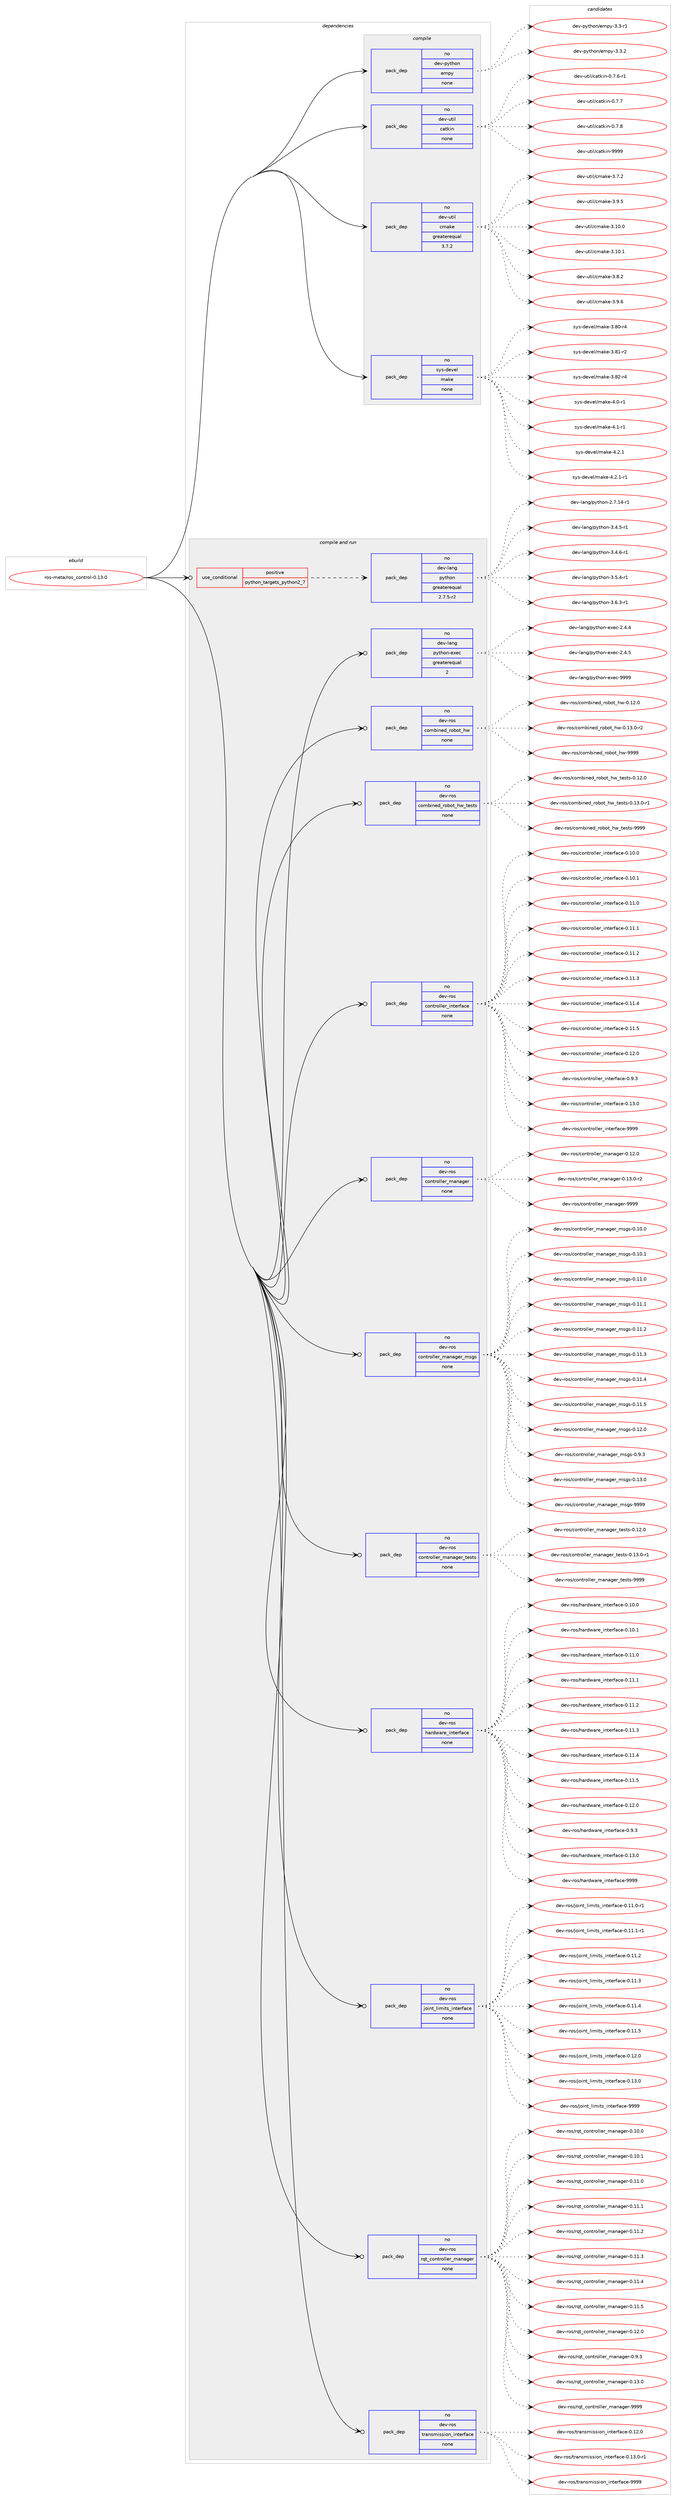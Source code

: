 digraph prolog {

# *************
# Graph options
# *************

newrank=true;
concentrate=true;
compound=true;
graph [rankdir=LR,fontname=Helvetica,fontsize=10,ranksep=1.5];#, ranksep=2.5, nodesep=0.2];
edge  [arrowhead=vee];
node  [fontname=Helvetica,fontsize=10];

# **********
# The ebuild
# **********

subgraph cluster_leftcol {
color=gray;
rank=same;
label=<<i>ebuild</i>>;
id [label="ros-meta/ros_control-0.13.0", color=red, width=4, href="../ros-meta/ros_control-0.13.0.svg"];
}

# ****************
# The dependencies
# ****************

subgraph cluster_midcol {
color=gray;
label=<<i>dependencies</i>>;
subgraph cluster_compile {
fillcolor="#eeeeee";
style=filled;
label=<<i>compile</i>>;
subgraph pack1937 {
dependency2791 [label=<<TABLE BORDER="0" CELLBORDER="1" CELLSPACING="0" CELLPADDING="4" WIDTH="220"><TR><TD ROWSPAN="6" CELLPADDING="30">pack_dep</TD></TR><TR><TD WIDTH="110">no</TD></TR><TR><TD>dev-python</TD></TR><TR><TD>empy</TD></TR><TR><TD>none</TD></TR><TR><TD></TD></TR></TABLE>>, shape=none, color=blue];
}
id:e -> dependency2791:w [weight=20,style="solid",arrowhead="vee"];
subgraph pack1938 {
dependency2792 [label=<<TABLE BORDER="0" CELLBORDER="1" CELLSPACING="0" CELLPADDING="4" WIDTH="220"><TR><TD ROWSPAN="6" CELLPADDING="30">pack_dep</TD></TR><TR><TD WIDTH="110">no</TD></TR><TR><TD>dev-util</TD></TR><TR><TD>catkin</TD></TR><TR><TD>none</TD></TR><TR><TD></TD></TR></TABLE>>, shape=none, color=blue];
}
id:e -> dependency2792:w [weight=20,style="solid",arrowhead="vee"];
subgraph pack1939 {
dependency2793 [label=<<TABLE BORDER="0" CELLBORDER="1" CELLSPACING="0" CELLPADDING="4" WIDTH="220"><TR><TD ROWSPAN="6" CELLPADDING="30">pack_dep</TD></TR><TR><TD WIDTH="110">no</TD></TR><TR><TD>dev-util</TD></TR><TR><TD>cmake</TD></TR><TR><TD>greaterequal</TD></TR><TR><TD>3.7.2</TD></TR></TABLE>>, shape=none, color=blue];
}
id:e -> dependency2793:w [weight=20,style="solid",arrowhead="vee"];
subgraph pack1940 {
dependency2794 [label=<<TABLE BORDER="0" CELLBORDER="1" CELLSPACING="0" CELLPADDING="4" WIDTH="220"><TR><TD ROWSPAN="6" CELLPADDING="30">pack_dep</TD></TR><TR><TD WIDTH="110">no</TD></TR><TR><TD>sys-devel</TD></TR><TR><TD>make</TD></TR><TR><TD>none</TD></TR><TR><TD></TD></TR></TABLE>>, shape=none, color=blue];
}
id:e -> dependency2794:w [weight=20,style="solid",arrowhead="vee"];
}
subgraph cluster_compileandrun {
fillcolor="#eeeeee";
style=filled;
label=<<i>compile and run</i>>;
subgraph cond776 {
dependency2795 [label=<<TABLE BORDER="0" CELLBORDER="1" CELLSPACING="0" CELLPADDING="4"><TR><TD ROWSPAN="3" CELLPADDING="10">use_conditional</TD></TR><TR><TD>positive</TD></TR><TR><TD>python_targets_python2_7</TD></TR></TABLE>>, shape=none, color=red];
subgraph pack1941 {
dependency2796 [label=<<TABLE BORDER="0" CELLBORDER="1" CELLSPACING="0" CELLPADDING="4" WIDTH="220"><TR><TD ROWSPAN="6" CELLPADDING="30">pack_dep</TD></TR><TR><TD WIDTH="110">no</TD></TR><TR><TD>dev-lang</TD></TR><TR><TD>python</TD></TR><TR><TD>greaterequal</TD></TR><TR><TD>2.7.5-r2</TD></TR></TABLE>>, shape=none, color=blue];
}
dependency2795:e -> dependency2796:w [weight=20,style="dashed",arrowhead="vee"];
}
id:e -> dependency2795:w [weight=20,style="solid",arrowhead="odotvee"];
subgraph pack1942 {
dependency2797 [label=<<TABLE BORDER="0" CELLBORDER="1" CELLSPACING="0" CELLPADDING="4" WIDTH="220"><TR><TD ROWSPAN="6" CELLPADDING="30">pack_dep</TD></TR><TR><TD WIDTH="110">no</TD></TR><TR><TD>dev-lang</TD></TR><TR><TD>python-exec</TD></TR><TR><TD>greaterequal</TD></TR><TR><TD>2</TD></TR></TABLE>>, shape=none, color=blue];
}
id:e -> dependency2797:w [weight=20,style="solid",arrowhead="odotvee"];
subgraph pack1943 {
dependency2798 [label=<<TABLE BORDER="0" CELLBORDER="1" CELLSPACING="0" CELLPADDING="4" WIDTH="220"><TR><TD ROWSPAN="6" CELLPADDING="30">pack_dep</TD></TR><TR><TD WIDTH="110">no</TD></TR><TR><TD>dev-ros</TD></TR><TR><TD>combined_robot_hw</TD></TR><TR><TD>none</TD></TR><TR><TD></TD></TR></TABLE>>, shape=none, color=blue];
}
id:e -> dependency2798:w [weight=20,style="solid",arrowhead="odotvee"];
subgraph pack1944 {
dependency2799 [label=<<TABLE BORDER="0" CELLBORDER="1" CELLSPACING="0" CELLPADDING="4" WIDTH="220"><TR><TD ROWSPAN="6" CELLPADDING="30">pack_dep</TD></TR><TR><TD WIDTH="110">no</TD></TR><TR><TD>dev-ros</TD></TR><TR><TD>combined_robot_hw_tests</TD></TR><TR><TD>none</TD></TR><TR><TD></TD></TR></TABLE>>, shape=none, color=blue];
}
id:e -> dependency2799:w [weight=20,style="solid",arrowhead="odotvee"];
subgraph pack1945 {
dependency2800 [label=<<TABLE BORDER="0" CELLBORDER="1" CELLSPACING="0" CELLPADDING="4" WIDTH="220"><TR><TD ROWSPAN="6" CELLPADDING="30">pack_dep</TD></TR><TR><TD WIDTH="110">no</TD></TR><TR><TD>dev-ros</TD></TR><TR><TD>controller_interface</TD></TR><TR><TD>none</TD></TR><TR><TD></TD></TR></TABLE>>, shape=none, color=blue];
}
id:e -> dependency2800:w [weight=20,style="solid",arrowhead="odotvee"];
subgraph pack1946 {
dependency2801 [label=<<TABLE BORDER="0" CELLBORDER="1" CELLSPACING="0" CELLPADDING="4" WIDTH="220"><TR><TD ROWSPAN="6" CELLPADDING="30">pack_dep</TD></TR><TR><TD WIDTH="110">no</TD></TR><TR><TD>dev-ros</TD></TR><TR><TD>controller_manager</TD></TR><TR><TD>none</TD></TR><TR><TD></TD></TR></TABLE>>, shape=none, color=blue];
}
id:e -> dependency2801:w [weight=20,style="solid",arrowhead="odotvee"];
subgraph pack1947 {
dependency2802 [label=<<TABLE BORDER="0" CELLBORDER="1" CELLSPACING="0" CELLPADDING="4" WIDTH="220"><TR><TD ROWSPAN="6" CELLPADDING="30">pack_dep</TD></TR><TR><TD WIDTH="110">no</TD></TR><TR><TD>dev-ros</TD></TR><TR><TD>controller_manager_msgs</TD></TR><TR><TD>none</TD></TR><TR><TD></TD></TR></TABLE>>, shape=none, color=blue];
}
id:e -> dependency2802:w [weight=20,style="solid",arrowhead="odotvee"];
subgraph pack1948 {
dependency2803 [label=<<TABLE BORDER="0" CELLBORDER="1" CELLSPACING="0" CELLPADDING="4" WIDTH="220"><TR><TD ROWSPAN="6" CELLPADDING="30">pack_dep</TD></TR><TR><TD WIDTH="110">no</TD></TR><TR><TD>dev-ros</TD></TR><TR><TD>controller_manager_tests</TD></TR><TR><TD>none</TD></TR><TR><TD></TD></TR></TABLE>>, shape=none, color=blue];
}
id:e -> dependency2803:w [weight=20,style="solid",arrowhead="odotvee"];
subgraph pack1949 {
dependency2804 [label=<<TABLE BORDER="0" CELLBORDER="1" CELLSPACING="0" CELLPADDING="4" WIDTH="220"><TR><TD ROWSPAN="6" CELLPADDING="30">pack_dep</TD></TR><TR><TD WIDTH="110">no</TD></TR><TR><TD>dev-ros</TD></TR><TR><TD>hardware_interface</TD></TR><TR><TD>none</TD></TR><TR><TD></TD></TR></TABLE>>, shape=none, color=blue];
}
id:e -> dependency2804:w [weight=20,style="solid",arrowhead="odotvee"];
subgraph pack1950 {
dependency2805 [label=<<TABLE BORDER="0" CELLBORDER="1" CELLSPACING="0" CELLPADDING="4" WIDTH="220"><TR><TD ROWSPAN="6" CELLPADDING="30">pack_dep</TD></TR><TR><TD WIDTH="110">no</TD></TR><TR><TD>dev-ros</TD></TR><TR><TD>joint_limits_interface</TD></TR><TR><TD>none</TD></TR><TR><TD></TD></TR></TABLE>>, shape=none, color=blue];
}
id:e -> dependency2805:w [weight=20,style="solid",arrowhead="odotvee"];
subgraph pack1951 {
dependency2806 [label=<<TABLE BORDER="0" CELLBORDER="1" CELLSPACING="0" CELLPADDING="4" WIDTH="220"><TR><TD ROWSPAN="6" CELLPADDING="30">pack_dep</TD></TR><TR><TD WIDTH="110">no</TD></TR><TR><TD>dev-ros</TD></TR><TR><TD>rqt_controller_manager</TD></TR><TR><TD>none</TD></TR><TR><TD></TD></TR></TABLE>>, shape=none, color=blue];
}
id:e -> dependency2806:w [weight=20,style="solid",arrowhead="odotvee"];
subgraph pack1952 {
dependency2807 [label=<<TABLE BORDER="0" CELLBORDER="1" CELLSPACING="0" CELLPADDING="4" WIDTH="220"><TR><TD ROWSPAN="6" CELLPADDING="30">pack_dep</TD></TR><TR><TD WIDTH="110">no</TD></TR><TR><TD>dev-ros</TD></TR><TR><TD>transmission_interface</TD></TR><TR><TD>none</TD></TR><TR><TD></TD></TR></TABLE>>, shape=none, color=blue];
}
id:e -> dependency2807:w [weight=20,style="solid",arrowhead="odotvee"];
}
subgraph cluster_run {
fillcolor="#eeeeee";
style=filled;
label=<<i>run</i>>;
}
}

# **************
# The candidates
# **************

subgraph cluster_choices {
rank=same;
color=gray;
label=<<i>candidates</i>>;

subgraph choice1937 {
color=black;
nodesep=1;
choice1001011184511212111610411111047101109112121455146514511449 [label="dev-python/empy-3.3-r1", color=red, width=4,href="../dev-python/empy-3.3-r1.svg"];
choice1001011184511212111610411111047101109112121455146514650 [label="dev-python/empy-3.3.2", color=red, width=4,href="../dev-python/empy-3.3.2.svg"];
dependency2791:e -> choice1001011184511212111610411111047101109112121455146514511449:w [style=dotted,weight="100"];
dependency2791:e -> choice1001011184511212111610411111047101109112121455146514650:w [style=dotted,weight="100"];
}
subgraph choice1938 {
color=black;
nodesep=1;
choice100101118451171161051084799971161071051104548465546544511449 [label="dev-util/catkin-0.7.6-r1", color=red, width=4,href="../dev-util/catkin-0.7.6-r1.svg"];
choice10010111845117116105108479997116107105110454846554655 [label="dev-util/catkin-0.7.7", color=red, width=4,href="../dev-util/catkin-0.7.7.svg"];
choice10010111845117116105108479997116107105110454846554656 [label="dev-util/catkin-0.7.8", color=red, width=4,href="../dev-util/catkin-0.7.8.svg"];
choice100101118451171161051084799971161071051104557575757 [label="dev-util/catkin-9999", color=red, width=4,href="../dev-util/catkin-9999.svg"];
dependency2792:e -> choice100101118451171161051084799971161071051104548465546544511449:w [style=dotted,weight="100"];
dependency2792:e -> choice10010111845117116105108479997116107105110454846554655:w [style=dotted,weight="100"];
dependency2792:e -> choice10010111845117116105108479997116107105110454846554656:w [style=dotted,weight="100"];
dependency2792:e -> choice100101118451171161051084799971161071051104557575757:w [style=dotted,weight="100"];
}
subgraph choice1939 {
color=black;
nodesep=1;
choice10010111845117116105108479910997107101455146554650 [label="dev-util/cmake-3.7.2", color=red, width=4,href="../dev-util/cmake-3.7.2.svg"];
choice10010111845117116105108479910997107101455146574653 [label="dev-util/cmake-3.9.5", color=red, width=4,href="../dev-util/cmake-3.9.5.svg"];
choice1001011184511711610510847991099710710145514649484648 [label="dev-util/cmake-3.10.0", color=red, width=4,href="../dev-util/cmake-3.10.0.svg"];
choice1001011184511711610510847991099710710145514649484649 [label="dev-util/cmake-3.10.1", color=red, width=4,href="../dev-util/cmake-3.10.1.svg"];
choice10010111845117116105108479910997107101455146564650 [label="dev-util/cmake-3.8.2", color=red, width=4,href="../dev-util/cmake-3.8.2.svg"];
choice10010111845117116105108479910997107101455146574654 [label="dev-util/cmake-3.9.6", color=red, width=4,href="../dev-util/cmake-3.9.6.svg"];
dependency2793:e -> choice10010111845117116105108479910997107101455146554650:w [style=dotted,weight="100"];
dependency2793:e -> choice10010111845117116105108479910997107101455146574653:w [style=dotted,weight="100"];
dependency2793:e -> choice1001011184511711610510847991099710710145514649484648:w [style=dotted,weight="100"];
dependency2793:e -> choice1001011184511711610510847991099710710145514649484649:w [style=dotted,weight="100"];
dependency2793:e -> choice10010111845117116105108479910997107101455146564650:w [style=dotted,weight="100"];
dependency2793:e -> choice10010111845117116105108479910997107101455146574654:w [style=dotted,weight="100"];
}
subgraph choice1940 {
color=black;
nodesep=1;
choice11512111545100101118101108471099710710145514656484511452 [label="sys-devel/make-3.80-r4", color=red, width=4,href="../sys-devel/make-3.80-r4.svg"];
choice11512111545100101118101108471099710710145514656494511450 [label="sys-devel/make-3.81-r2", color=red, width=4,href="../sys-devel/make-3.81-r2.svg"];
choice11512111545100101118101108471099710710145514656504511452 [label="sys-devel/make-3.82-r4", color=red, width=4,href="../sys-devel/make-3.82-r4.svg"];
choice115121115451001011181011084710997107101455246484511449 [label="sys-devel/make-4.0-r1", color=red, width=4,href="../sys-devel/make-4.0-r1.svg"];
choice115121115451001011181011084710997107101455246494511449 [label="sys-devel/make-4.1-r1", color=red, width=4,href="../sys-devel/make-4.1-r1.svg"];
choice115121115451001011181011084710997107101455246504649 [label="sys-devel/make-4.2.1", color=red, width=4,href="../sys-devel/make-4.2.1.svg"];
choice1151211154510010111810110847109971071014552465046494511449 [label="sys-devel/make-4.2.1-r1", color=red, width=4,href="../sys-devel/make-4.2.1-r1.svg"];
dependency2794:e -> choice11512111545100101118101108471099710710145514656484511452:w [style=dotted,weight="100"];
dependency2794:e -> choice11512111545100101118101108471099710710145514656494511450:w [style=dotted,weight="100"];
dependency2794:e -> choice11512111545100101118101108471099710710145514656504511452:w [style=dotted,weight="100"];
dependency2794:e -> choice115121115451001011181011084710997107101455246484511449:w [style=dotted,weight="100"];
dependency2794:e -> choice115121115451001011181011084710997107101455246494511449:w [style=dotted,weight="100"];
dependency2794:e -> choice115121115451001011181011084710997107101455246504649:w [style=dotted,weight="100"];
dependency2794:e -> choice1151211154510010111810110847109971071014552465046494511449:w [style=dotted,weight="100"];
}
subgraph choice1941 {
color=black;
nodesep=1;
choice100101118451089711010347112121116104111110455046554649524511449 [label="dev-lang/python-2.7.14-r1", color=red, width=4,href="../dev-lang/python-2.7.14-r1.svg"];
choice1001011184510897110103471121211161041111104551465246534511449 [label="dev-lang/python-3.4.5-r1", color=red, width=4,href="../dev-lang/python-3.4.5-r1.svg"];
choice1001011184510897110103471121211161041111104551465246544511449 [label="dev-lang/python-3.4.6-r1", color=red, width=4,href="../dev-lang/python-3.4.6-r1.svg"];
choice1001011184510897110103471121211161041111104551465346524511449 [label="dev-lang/python-3.5.4-r1", color=red, width=4,href="../dev-lang/python-3.5.4-r1.svg"];
choice1001011184510897110103471121211161041111104551465446514511449 [label="dev-lang/python-3.6.3-r1", color=red, width=4,href="../dev-lang/python-3.6.3-r1.svg"];
dependency2796:e -> choice100101118451089711010347112121116104111110455046554649524511449:w [style=dotted,weight="100"];
dependency2796:e -> choice1001011184510897110103471121211161041111104551465246534511449:w [style=dotted,weight="100"];
dependency2796:e -> choice1001011184510897110103471121211161041111104551465246544511449:w [style=dotted,weight="100"];
dependency2796:e -> choice1001011184510897110103471121211161041111104551465346524511449:w [style=dotted,weight="100"];
dependency2796:e -> choice1001011184510897110103471121211161041111104551465446514511449:w [style=dotted,weight="100"];
}
subgraph choice1942 {
color=black;
nodesep=1;
choice1001011184510897110103471121211161041111104510112010199455046524652 [label="dev-lang/python-exec-2.4.4", color=red, width=4,href="../dev-lang/python-exec-2.4.4.svg"];
choice1001011184510897110103471121211161041111104510112010199455046524653 [label="dev-lang/python-exec-2.4.5", color=red, width=4,href="../dev-lang/python-exec-2.4.5.svg"];
choice10010111845108971101034711212111610411111045101120101994557575757 [label="dev-lang/python-exec-9999", color=red, width=4,href="../dev-lang/python-exec-9999.svg"];
dependency2797:e -> choice1001011184510897110103471121211161041111104510112010199455046524652:w [style=dotted,weight="100"];
dependency2797:e -> choice1001011184510897110103471121211161041111104510112010199455046524653:w [style=dotted,weight="100"];
dependency2797:e -> choice10010111845108971101034711212111610411111045101120101994557575757:w [style=dotted,weight="100"];
}
subgraph choice1943 {
color=black;
nodesep=1;
choice1001011184511411111547991111099810511010110095114111981111169510411945484649504648 [label="dev-ros/combined_robot_hw-0.12.0", color=red, width=4,href="../dev-ros/combined_robot_hw-0.12.0.svg"];
choice10010111845114111115479911110998105110101100951141119811111695104119454846495146484511450 [label="dev-ros/combined_robot_hw-0.13.0-r2", color=red, width=4,href="../dev-ros/combined_robot_hw-0.13.0-r2.svg"];
choice100101118451141111154799111109981051101011009511411198111116951041194557575757 [label="dev-ros/combined_robot_hw-9999", color=red, width=4,href="../dev-ros/combined_robot_hw-9999.svg"];
dependency2798:e -> choice1001011184511411111547991111099810511010110095114111981111169510411945484649504648:w [style=dotted,weight="100"];
dependency2798:e -> choice10010111845114111115479911110998105110101100951141119811111695104119454846495146484511450:w [style=dotted,weight="100"];
dependency2798:e -> choice100101118451141111154799111109981051101011009511411198111116951041194557575757:w [style=dotted,weight="100"];
}
subgraph choice1944 {
color=black;
nodesep=1;
choice100101118451141111154799111109981051101011009511411198111116951041199511610111511611545484649504648 [label="dev-ros/combined_robot_hw_tests-0.12.0", color=red, width=4,href="../dev-ros/combined_robot_hw_tests-0.12.0.svg"];
choice1001011184511411111547991111099810511010110095114111981111169510411995116101115116115454846495146484511449 [label="dev-ros/combined_robot_hw_tests-0.13.0-r1", color=red, width=4,href="../dev-ros/combined_robot_hw_tests-0.13.0-r1.svg"];
choice10010111845114111115479911110998105110101100951141119811111695104119951161011151161154557575757 [label="dev-ros/combined_robot_hw_tests-9999", color=red, width=4,href="../dev-ros/combined_robot_hw_tests-9999.svg"];
dependency2799:e -> choice100101118451141111154799111109981051101011009511411198111116951041199511610111511611545484649504648:w [style=dotted,weight="100"];
dependency2799:e -> choice1001011184511411111547991111099810511010110095114111981111169510411995116101115116115454846495146484511449:w [style=dotted,weight="100"];
dependency2799:e -> choice10010111845114111115479911110998105110101100951141119811111695104119951161011151161154557575757:w [style=dotted,weight="100"];
}
subgraph choice1945 {
color=black;
nodesep=1;
choice10010111845114111115479911111011611411110810810111495105110116101114102979910145484649484648 [label="dev-ros/controller_interface-0.10.0", color=red, width=4,href="../dev-ros/controller_interface-0.10.0.svg"];
choice10010111845114111115479911111011611411110810810111495105110116101114102979910145484649484649 [label="dev-ros/controller_interface-0.10.1", color=red, width=4,href="../dev-ros/controller_interface-0.10.1.svg"];
choice10010111845114111115479911111011611411110810810111495105110116101114102979910145484649494648 [label="dev-ros/controller_interface-0.11.0", color=red, width=4,href="../dev-ros/controller_interface-0.11.0.svg"];
choice10010111845114111115479911111011611411110810810111495105110116101114102979910145484649494649 [label="dev-ros/controller_interface-0.11.1", color=red, width=4,href="../dev-ros/controller_interface-0.11.1.svg"];
choice10010111845114111115479911111011611411110810810111495105110116101114102979910145484649494650 [label="dev-ros/controller_interface-0.11.2", color=red, width=4,href="../dev-ros/controller_interface-0.11.2.svg"];
choice10010111845114111115479911111011611411110810810111495105110116101114102979910145484649494651 [label="dev-ros/controller_interface-0.11.3", color=red, width=4,href="../dev-ros/controller_interface-0.11.3.svg"];
choice10010111845114111115479911111011611411110810810111495105110116101114102979910145484649494652 [label="dev-ros/controller_interface-0.11.4", color=red, width=4,href="../dev-ros/controller_interface-0.11.4.svg"];
choice10010111845114111115479911111011611411110810810111495105110116101114102979910145484649494653 [label="dev-ros/controller_interface-0.11.5", color=red, width=4,href="../dev-ros/controller_interface-0.11.5.svg"];
choice10010111845114111115479911111011611411110810810111495105110116101114102979910145484649504648 [label="dev-ros/controller_interface-0.12.0", color=red, width=4,href="../dev-ros/controller_interface-0.12.0.svg"];
choice100101118451141111154799111110116114111108108101114951051101161011141029799101454846574651 [label="dev-ros/controller_interface-0.9.3", color=red, width=4,href="../dev-ros/controller_interface-0.9.3.svg"];
choice10010111845114111115479911111011611411110810810111495105110116101114102979910145484649514648 [label="dev-ros/controller_interface-0.13.0", color=red, width=4,href="../dev-ros/controller_interface-0.13.0.svg"];
choice1001011184511411111547991111101161141111081081011149510511011610111410297991014557575757 [label="dev-ros/controller_interface-9999", color=red, width=4,href="../dev-ros/controller_interface-9999.svg"];
dependency2800:e -> choice10010111845114111115479911111011611411110810810111495105110116101114102979910145484649484648:w [style=dotted,weight="100"];
dependency2800:e -> choice10010111845114111115479911111011611411110810810111495105110116101114102979910145484649484649:w [style=dotted,weight="100"];
dependency2800:e -> choice10010111845114111115479911111011611411110810810111495105110116101114102979910145484649494648:w [style=dotted,weight="100"];
dependency2800:e -> choice10010111845114111115479911111011611411110810810111495105110116101114102979910145484649494649:w [style=dotted,weight="100"];
dependency2800:e -> choice10010111845114111115479911111011611411110810810111495105110116101114102979910145484649494650:w [style=dotted,weight="100"];
dependency2800:e -> choice10010111845114111115479911111011611411110810810111495105110116101114102979910145484649494651:w [style=dotted,weight="100"];
dependency2800:e -> choice10010111845114111115479911111011611411110810810111495105110116101114102979910145484649494652:w [style=dotted,weight="100"];
dependency2800:e -> choice10010111845114111115479911111011611411110810810111495105110116101114102979910145484649494653:w [style=dotted,weight="100"];
dependency2800:e -> choice10010111845114111115479911111011611411110810810111495105110116101114102979910145484649504648:w [style=dotted,weight="100"];
dependency2800:e -> choice100101118451141111154799111110116114111108108101114951051101161011141029799101454846574651:w [style=dotted,weight="100"];
dependency2800:e -> choice10010111845114111115479911111011611411110810810111495105110116101114102979910145484649514648:w [style=dotted,weight="100"];
dependency2800:e -> choice1001011184511411111547991111101161141111081081011149510511011610111410297991014557575757:w [style=dotted,weight="100"];
}
subgraph choice1946 {
color=black;
nodesep=1;
choice10010111845114111115479911111011611411110810810111495109971109710310111445484649504648 [label="dev-ros/controller_manager-0.12.0", color=red, width=4,href="../dev-ros/controller_manager-0.12.0.svg"];
choice100101118451141111154799111110116114111108108101114951099711097103101114454846495146484511450 [label="dev-ros/controller_manager-0.13.0-r2", color=red, width=4,href="../dev-ros/controller_manager-0.13.0-r2.svg"];
choice1001011184511411111547991111101161141111081081011149510997110971031011144557575757 [label="dev-ros/controller_manager-9999", color=red, width=4,href="../dev-ros/controller_manager-9999.svg"];
dependency2801:e -> choice10010111845114111115479911111011611411110810810111495109971109710310111445484649504648:w [style=dotted,weight="100"];
dependency2801:e -> choice100101118451141111154799111110116114111108108101114951099711097103101114454846495146484511450:w [style=dotted,weight="100"];
dependency2801:e -> choice1001011184511411111547991111101161141111081081011149510997110971031011144557575757:w [style=dotted,weight="100"];
}
subgraph choice1947 {
color=black;
nodesep=1;
choice1001011184511411111547991111101161141111081081011149510997110971031011149510911510311545484649484648 [label="dev-ros/controller_manager_msgs-0.10.0", color=red, width=4,href="../dev-ros/controller_manager_msgs-0.10.0.svg"];
choice1001011184511411111547991111101161141111081081011149510997110971031011149510911510311545484649484649 [label="dev-ros/controller_manager_msgs-0.10.1", color=red, width=4,href="../dev-ros/controller_manager_msgs-0.10.1.svg"];
choice1001011184511411111547991111101161141111081081011149510997110971031011149510911510311545484649494648 [label="dev-ros/controller_manager_msgs-0.11.0", color=red, width=4,href="../dev-ros/controller_manager_msgs-0.11.0.svg"];
choice1001011184511411111547991111101161141111081081011149510997110971031011149510911510311545484649494649 [label="dev-ros/controller_manager_msgs-0.11.1", color=red, width=4,href="../dev-ros/controller_manager_msgs-0.11.1.svg"];
choice1001011184511411111547991111101161141111081081011149510997110971031011149510911510311545484649494650 [label="dev-ros/controller_manager_msgs-0.11.2", color=red, width=4,href="../dev-ros/controller_manager_msgs-0.11.2.svg"];
choice1001011184511411111547991111101161141111081081011149510997110971031011149510911510311545484649494651 [label="dev-ros/controller_manager_msgs-0.11.3", color=red, width=4,href="../dev-ros/controller_manager_msgs-0.11.3.svg"];
choice1001011184511411111547991111101161141111081081011149510997110971031011149510911510311545484649494652 [label="dev-ros/controller_manager_msgs-0.11.4", color=red, width=4,href="../dev-ros/controller_manager_msgs-0.11.4.svg"];
choice1001011184511411111547991111101161141111081081011149510997110971031011149510911510311545484649494653 [label="dev-ros/controller_manager_msgs-0.11.5", color=red, width=4,href="../dev-ros/controller_manager_msgs-0.11.5.svg"];
choice1001011184511411111547991111101161141111081081011149510997110971031011149510911510311545484649504648 [label="dev-ros/controller_manager_msgs-0.12.0", color=red, width=4,href="../dev-ros/controller_manager_msgs-0.12.0.svg"];
choice10010111845114111115479911111011611411110810810111495109971109710310111495109115103115454846574651 [label="dev-ros/controller_manager_msgs-0.9.3", color=red, width=4,href="../dev-ros/controller_manager_msgs-0.9.3.svg"];
choice1001011184511411111547991111101161141111081081011149510997110971031011149510911510311545484649514648 [label="dev-ros/controller_manager_msgs-0.13.0", color=red, width=4,href="../dev-ros/controller_manager_msgs-0.13.0.svg"];
choice100101118451141111154799111110116114111108108101114951099711097103101114951091151031154557575757 [label="dev-ros/controller_manager_msgs-9999", color=red, width=4,href="../dev-ros/controller_manager_msgs-9999.svg"];
dependency2802:e -> choice1001011184511411111547991111101161141111081081011149510997110971031011149510911510311545484649484648:w [style=dotted,weight="100"];
dependency2802:e -> choice1001011184511411111547991111101161141111081081011149510997110971031011149510911510311545484649484649:w [style=dotted,weight="100"];
dependency2802:e -> choice1001011184511411111547991111101161141111081081011149510997110971031011149510911510311545484649494648:w [style=dotted,weight="100"];
dependency2802:e -> choice1001011184511411111547991111101161141111081081011149510997110971031011149510911510311545484649494649:w [style=dotted,weight="100"];
dependency2802:e -> choice1001011184511411111547991111101161141111081081011149510997110971031011149510911510311545484649494650:w [style=dotted,weight="100"];
dependency2802:e -> choice1001011184511411111547991111101161141111081081011149510997110971031011149510911510311545484649494651:w [style=dotted,weight="100"];
dependency2802:e -> choice1001011184511411111547991111101161141111081081011149510997110971031011149510911510311545484649494652:w [style=dotted,weight="100"];
dependency2802:e -> choice1001011184511411111547991111101161141111081081011149510997110971031011149510911510311545484649494653:w [style=dotted,weight="100"];
dependency2802:e -> choice1001011184511411111547991111101161141111081081011149510997110971031011149510911510311545484649504648:w [style=dotted,weight="100"];
dependency2802:e -> choice10010111845114111115479911111011611411110810810111495109971109710310111495109115103115454846574651:w [style=dotted,weight="100"];
dependency2802:e -> choice1001011184511411111547991111101161141111081081011149510997110971031011149510911510311545484649514648:w [style=dotted,weight="100"];
dependency2802:e -> choice100101118451141111154799111110116114111108108101114951099711097103101114951091151031154557575757:w [style=dotted,weight="100"];
}
subgraph choice1948 {
color=black;
nodesep=1;
choice1001011184511411111547991111101161141111081081011149510997110971031011149511610111511611545484649504648 [label="dev-ros/controller_manager_tests-0.12.0", color=red, width=4,href="../dev-ros/controller_manager_tests-0.12.0.svg"];
choice10010111845114111115479911111011611411110810810111495109971109710310111495116101115116115454846495146484511449 [label="dev-ros/controller_manager_tests-0.13.0-r1", color=red, width=4,href="../dev-ros/controller_manager_tests-0.13.0-r1.svg"];
choice100101118451141111154799111110116114111108108101114951099711097103101114951161011151161154557575757 [label="dev-ros/controller_manager_tests-9999", color=red, width=4,href="../dev-ros/controller_manager_tests-9999.svg"];
dependency2803:e -> choice1001011184511411111547991111101161141111081081011149510997110971031011149511610111511611545484649504648:w [style=dotted,weight="100"];
dependency2803:e -> choice10010111845114111115479911111011611411110810810111495109971109710310111495116101115116115454846495146484511449:w [style=dotted,weight="100"];
dependency2803:e -> choice100101118451141111154799111110116114111108108101114951099711097103101114951161011151161154557575757:w [style=dotted,weight="100"];
}
subgraph choice1949 {
color=black;
nodesep=1;
choice1001011184511411111547104971141001199711410195105110116101114102979910145484649484648 [label="dev-ros/hardware_interface-0.10.0", color=red, width=4,href="../dev-ros/hardware_interface-0.10.0.svg"];
choice1001011184511411111547104971141001199711410195105110116101114102979910145484649484649 [label="dev-ros/hardware_interface-0.10.1", color=red, width=4,href="../dev-ros/hardware_interface-0.10.1.svg"];
choice1001011184511411111547104971141001199711410195105110116101114102979910145484649494648 [label="dev-ros/hardware_interface-0.11.0", color=red, width=4,href="../dev-ros/hardware_interface-0.11.0.svg"];
choice1001011184511411111547104971141001199711410195105110116101114102979910145484649494649 [label="dev-ros/hardware_interface-0.11.1", color=red, width=4,href="../dev-ros/hardware_interface-0.11.1.svg"];
choice1001011184511411111547104971141001199711410195105110116101114102979910145484649494650 [label="dev-ros/hardware_interface-0.11.2", color=red, width=4,href="../dev-ros/hardware_interface-0.11.2.svg"];
choice1001011184511411111547104971141001199711410195105110116101114102979910145484649494651 [label="dev-ros/hardware_interface-0.11.3", color=red, width=4,href="../dev-ros/hardware_interface-0.11.3.svg"];
choice1001011184511411111547104971141001199711410195105110116101114102979910145484649494652 [label="dev-ros/hardware_interface-0.11.4", color=red, width=4,href="../dev-ros/hardware_interface-0.11.4.svg"];
choice1001011184511411111547104971141001199711410195105110116101114102979910145484649494653 [label="dev-ros/hardware_interface-0.11.5", color=red, width=4,href="../dev-ros/hardware_interface-0.11.5.svg"];
choice1001011184511411111547104971141001199711410195105110116101114102979910145484649504648 [label="dev-ros/hardware_interface-0.12.0", color=red, width=4,href="../dev-ros/hardware_interface-0.12.0.svg"];
choice10010111845114111115471049711410011997114101951051101161011141029799101454846574651 [label="dev-ros/hardware_interface-0.9.3", color=red, width=4,href="../dev-ros/hardware_interface-0.9.3.svg"];
choice1001011184511411111547104971141001199711410195105110116101114102979910145484649514648 [label="dev-ros/hardware_interface-0.13.0", color=red, width=4,href="../dev-ros/hardware_interface-0.13.0.svg"];
choice100101118451141111154710497114100119971141019510511011610111410297991014557575757 [label="dev-ros/hardware_interface-9999", color=red, width=4,href="../dev-ros/hardware_interface-9999.svg"];
dependency2804:e -> choice1001011184511411111547104971141001199711410195105110116101114102979910145484649484648:w [style=dotted,weight="100"];
dependency2804:e -> choice1001011184511411111547104971141001199711410195105110116101114102979910145484649484649:w [style=dotted,weight="100"];
dependency2804:e -> choice1001011184511411111547104971141001199711410195105110116101114102979910145484649494648:w [style=dotted,weight="100"];
dependency2804:e -> choice1001011184511411111547104971141001199711410195105110116101114102979910145484649494649:w [style=dotted,weight="100"];
dependency2804:e -> choice1001011184511411111547104971141001199711410195105110116101114102979910145484649494650:w [style=dotted,weight="100"];
dependency2804:e -> choice1001011184511411111547104971141001199711410195105110116101114102979910145484649494651:w [style=dotted,weight="100"];
dependency2804:e -> choice1001011184511411111547104971141001199711410195105110116101114102979910145484649494652:w [style=dotted,weight="100"];
dependency2804:e -> choice1001011184511411111547104971141001199711410195105110116101114102979910145484649494653:w [style=dotted,weight="100"];
dependency2804:e -> choice1001011184511411111547104971141001199711410195105110116101114102979910145484649504648:w [style=dotted,weight="100"];
dependency2804:e -> choice10010111845114111115471049711410011997114101951051101161011141029799101454846574651:w [style=dotted,weight="100"];
dependency2804:e -> choice1001011184511411111547104971141001199711410195105110116101114102979910145484649514648:w [style=dotted,weight="100"];
dependency2804:e -> choice100101118451141111154710497114100119971141019510511011610111410297991014557575757:w [style=dotted,weight="100"];
}
subgraph choice1950 {
color=black;
nodesep=1;
choice100101118451141111154710611110511011695108105109105116115951051101161011141029799101454846494946484511449 [label="dev-ros/joint_limits_interface-0.11.0-r1", color=red, width=4,href="../dev-ros/joint_limits_interface-0.11.0-r1.svg"];
choice100101118451141111154710611110511011695108105109105116115951051101161011141029799101454846494946494511449 [label="dev-ros/joint_limits_interface-0.11.1-r1", color=red, width=4,href="../dev-ros/joint_limits_interface-0.11.1-r1.svg"];
choice10010111845114111115471061111051101169510810510910511611595105110116101114102979910145484649494650 [label="dev-ros/joint_limits_interface-0.11.2", color=red, width=4,href="../dev-ros/joint_limits_interface-0.11.2.svg"];
choice10010111845114111115471061111051101169510810510910511611595105110116101114102979910145484649494651 [label="dev-ros/joint_limits_interface-0.11.3", color=red, width=4,href="../dev-ros/joint_limits_interface-0.11.3.svg"];
choice10010111845114111115471061111051101169510810510910511611595105110116101114102979910145484649494652 [label="dev-ros/joint_limits_interface-0.11.4", color=red, width=4,href="../dev-ros/joint_limits_interface-0.11.4.svg"];
choice10010111845114111115471061111051101169510810510910511611595105110116101114102979910145484649494653 [label="dev-ros/joint_limits_interface-0.11.5", color=red, width=4,href="../dev-ros/joint_limits_interface-0.11.5.svg"];
choice10010111845114111115471061111051101169510810510910511611595105110116101114102979910145484649504648 [label="dev-ros/joint_limits_interface-0.12.0", color=red, width=4,href="../dev-ros/joint_limits_interface-0.12.0.svg"];
choice10010111845114111115471061111051101169510810510910511611595105110116101114102979910145484649514648 [label="dev-ros/joint_limits_interface-0.13.0", color=red, width=4,href="../dev-ros/joint_limits_interface-0.13.0.svg"];
choice1001011184511411111547106111105110116951081051091051161159510511011610111410297991014557575757 [label="dev-ros/joint_limits_interface-9999", color=red, width=4,href="../dev-ros/joint_limits_interface-9999.svg"];
dependency2805:e -> choice100101118451141111154710611110511011695108105109105116115951051101161011141029799101454846494946484511449:w [style=dotted,weight="100"];
dependency2805:e -> choice100101118451141111154710611110511011695108105109105116115951051101161011141029799101454846494946494511449:w [style=dotted,weight="100"];
dependency2805:e -> choice10010111845114111115471061111051101169510810510910511611595105110116101114102979910145484649494650:w [style=dotted,weight="100"];
dependency2805:e -> choice10010111845114111115471061111051101169510810510910511611595105110116101114102979910145484649494651:w [style=dotted,weight="100"];
dependency2805:e -> choice10010111845114111115471061111051101169510810510910511611595105110116101114102979910145484649494652:w [style=dotted,weight="100"];
dependency2805:e -> choice10010111845114111115471061111051101169510810510910511611595105110116101114102979910145484649494653:w [style=dotted,weight="100"];
dependency2805:e -> choice10010111845114111115471061111051101169510810510910511611595105110116101114102979910145484649504648:w [style=dotted,weight="100"];
dependency2805:e -> choice10010111845114111115471061111051101169510810510910511611595105110116101114102979910145484649514648:w [style=dotted,weight="100"];
dependency2805:e -> choice1001011184511411111547106111105110116951081051091051161159510511011610111410297991014557575757:w [style=dotted,weight="100"];
}
subgraph choice1951 {
color=black;
nodesep=1;
choice1001011184511411111547114113116959911111011611411110810810111495109971109710310111445484649484648 [label="dev-ros/rqt_controller_manager-0.10.0", color=red, width=4,href="../dev-ros/rqt_controller_manager-0.10.0.svg"];
choice1001011184511411111547114113116959911111011611411110810810111495109971109710310111445484649484649 [label="dev-ros/rqt_controller_manager-0.10.1", color=red, width=4,href="../dev-ros/rqt_controller_manager-0.10.1.svg"];
choice1001011184511411111547114113116959911111011611411110810810111495109971109710310111445484649494648 [label="dev-ros/rqt_controller_manager-0.11.0", color=red, width=4,href="../dev-ros/rqt_controller_manager-0.11.0.svg"];
choice1001011184511411111547114113116959911111011611411110810810111495109971109710310111445484649494649 [label="dev-ros/rqt_controller_manager-0.11.1", color=red, width=4,href="../dev-ros/rqt_controller_manager-0.11.1.svg"];
choice1001011184511411111547114113116959911111011611411110810810111495109971109710310111445484649494650 [label="dev-ros/rqt_controller_manager-0.11.2", color=red, width=4,href="../dev-ros/rqt_controller_manager-0.11.2.svg"];
choice1001011184511411111547114113116959911111011611411110810810111495109971109710310111445484649494651 [label="dev-ros/rqt_controller_manager-0.11.3", color=red, width=4,href="../dev-ros/rqt_controller_manager-0.11.3.svg"];
choice1001011184511411111547114113116959911111011611411110810810111495109971109710310111445484649494652 [label="dev-ros/rqt_controller_manager-0.11.4", color=red, width=4,href="../dev-ros/rqt_controller_manager-0.11.4.svg"];
choice1001011184511411111547114113116959911111011611411110810810111495109971109710310111445484649494653 [label="dev-ros/rqt_controller_manager-0.11.5", color=red, width=4,href="../dev-ros/rqt_controller_manager-0.11.5.svg"];
choice1001011184511411111547114113116959911111011611411110810810111495109971109710310111445484649504648 [label="dev-ros/rqt_controller_manager-0.12.0", color=red, width=4,href="../dev-ros/rqt_controller_manager-0.12.0.svg"];
choice10010111845114111115471141131169599111110116114111108108101114951099711097103101114454846574651 [label="dev-ros/rqt_controller_manager-0.9.3", color=red, width=4,href="../dev-ros/rqt_controller_manager-0.9.3.svg"];
choice1001011184511411111547114113116959911111011611411110810810111495109971109710310111445484649514648 [label="dev-ros/rqt_controller_manager-0.13.0", color=red, width=4,href="../dev-ros/rqt_controller_manager-0.13.0.svg"];
choice100101118451141111154711411311695991111101161141111081081011149510997110971031011144557575757 [label="dev-ros/rqt_controller_manager-9999", color=red, width=4,href="../dev-ros/rqt_controller_manager-9999.svg"];
dependency2806:e -> choice1001011184511411111547114113116959911111011611411110810810111495109971109710310111445484649484648:w [style=dotted,weight="100"];
dependency2806:e -> choice1001011184511411111547114113116959911111011611411110810810111495109971109710310111445484649484649:w [style=dotted,weight="100"];
dependency2806:e -> choice1001011184511411111547114113116959911111011611411110810810111495109971109710310111445484649494648:w [style=dotted,weight="100"];
dependency2806:e -> choice1001011184511411111547114113116959911111011611411110810810111495109971109710310111445484649494649:w [style=dotted,weight="100"];
dependency2806:e -> choice1001011184511411111547114113116959911111011611411110810810111495109971109710310111445484649494650:w [style=dotted,weight="100"];
dependency2806:e -> choice1001011184511411111547114113116959911111011611411110810810111495109971109710310111445484649494651:w [style=dotted,weight="100"];
dependency2806:e -> choice1001011184511411111547114113116959911111011611411110810810111495109971109710310111445484649494652:w [style=dotted,weight="100"];
dependency2806:e -> choice1001011184511411111547114113116959911111011611411110810810111495109971109710310111445484649494653:w [style=dotted,weight="100"];
dependency2806:e -> choice1001011184511411111547114113116959911111011611411110810810111495109971109710310111445484649504648:w [style=dotted,weight="100"];
dependency2806:e -> choice10010111845114111115471141131169599111110116114111108108101114951099711097103101114454846574651:w [style=dotted,weight="100"];
dependency2806:e -> choice1001011184511411111547114113116959911111011611411110810810111495109971109710310111445484649514648:w [style=dotted,weight="100"];
dependency2806:e -> choice100101118451141111154711411311695991111101161141111081081011149510997110971031011144557575757:w [style=dotted,weight="100"];
}
subgraph choice1952 {
color=black;
nodesep=1;
choice10010111845114111115471161149711011510910511511510511111095105110116101114102979910145484649504648 [label="dev-ros/transmission_interface-0.12.0", color=red, width=4,href="../dev-ros/transmission_interface-0.12.0.svg"];
choice100101118451141111154711611497110115109105115115105111110951051101161011141029799101454846495146484511449 [label="dev-ros/transmission_interface-0.13.0-r1", color=red, width=4,href="../dev-ros/transmission_interface-0.13.0-r1.svg"];
choice1001011184511411111547116114971101151091051151151051111109510511011610111410297991014557575757 [label="dev-ros/transmission_interface-9999", color=red, width=4,href="../dev-ros/transmission_interface-9999.svg"];
dependency2807:e -> choice10010111845114111115471161149711011510910511511510511111095105110116101114102979910145484649504648:w [style=dotted,weight="100"];
dependency2807:e -> choice100101118451141111154711611497110115109105115115105111110951051101161011141029799101454846495146484511449:w [style=dotted,weight="100"];
dependency2807:e -> choice1001011184511411111547116114971101151091051151151051111109510511011610111410297991014557575757:w [style=dotted,weight="100"];
}
}

}
